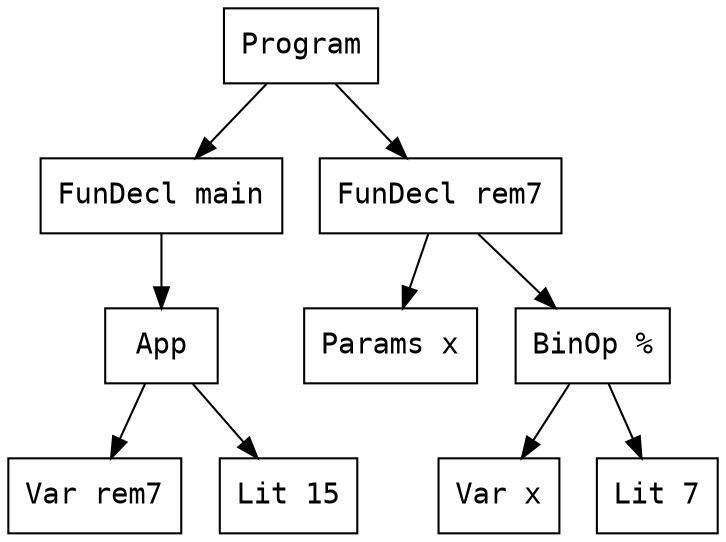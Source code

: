 digraph AST {
  rankdir=TB;
  node [shape=box,fontname="monospace"];
  0 [shape=box,label="Program"];
  1 [shape=box,label="FunDecl main"];
  2 [shape=box,label="App"];
  3 [shape=box,label="Var rem7"];
  2 -> 3;
  4 [shape=box,label="Lit 15"];
  2 -> 4;
  1 -> 2;
  0 -> 1;
  5 [shape=box,label="FunDecl rem7"];
  6 [shape=box,label="Params x"];
  5 -> 6;
  7 [shape=box,label="BinOp %"];
  8 [shape=box,label="Var x"];
  7 -> 8;
  9 [shape=box,label="Lit 7"];
  7 -> 9;
  5 -> 7;
  0 -> 5;
}
